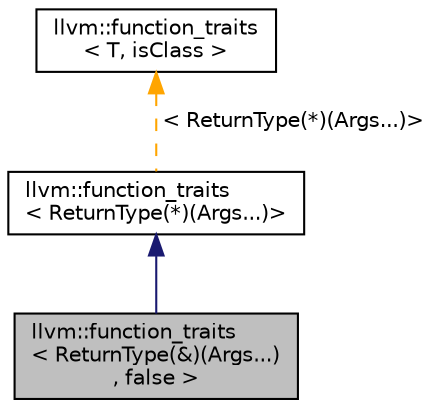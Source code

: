 digraph "llvm::function_traits&lt; ReturnType(&amp;)(Args...), false &gt;"
{
 // LATEX_PDF_SIZE
  bgcolor="transparent";
  edge [fontname="Helvetica",fontsize="10",labelfontname="Helvetica",labelfontsize="10"];
  node [fontname="Helvetica",fontsize="10",shape=record];
  Node1 [label="llvm::function_traits\l\< ReturnType(&)(Args...)\l, false \>",height=0.2,width=0.4,color="black", fillcolor="grey75", style="filled", fontcolor="black",tooltip="Overload for non-class function type references."];
  Node2 -> Node1 [dir="back",color="midnightblue",fontsize="10",style="solid",fontname="Helvetica"];
  Node2 [label="llvm::function_traits\l\< ReturnType(*)(Args...)\>",height=0.2,width=0.4,color="black",URL="$structllvm_1_1function__traits.html",tooltip=" "];
  Node3 -> Node2 [dir="back",color="orange",fontsize="10",style="dashed",label=" \< ReturnType(*)(Args...)\>" ,fontname="Helvetica"];
  Node3 [label="llvm::function_traits\l\< T, isClass \>",height=0.2,width=0.4,color="black",URL="$structllvm_1_1function__traits.html",tooltip="This class provides various trait information about a callable object."];
}
